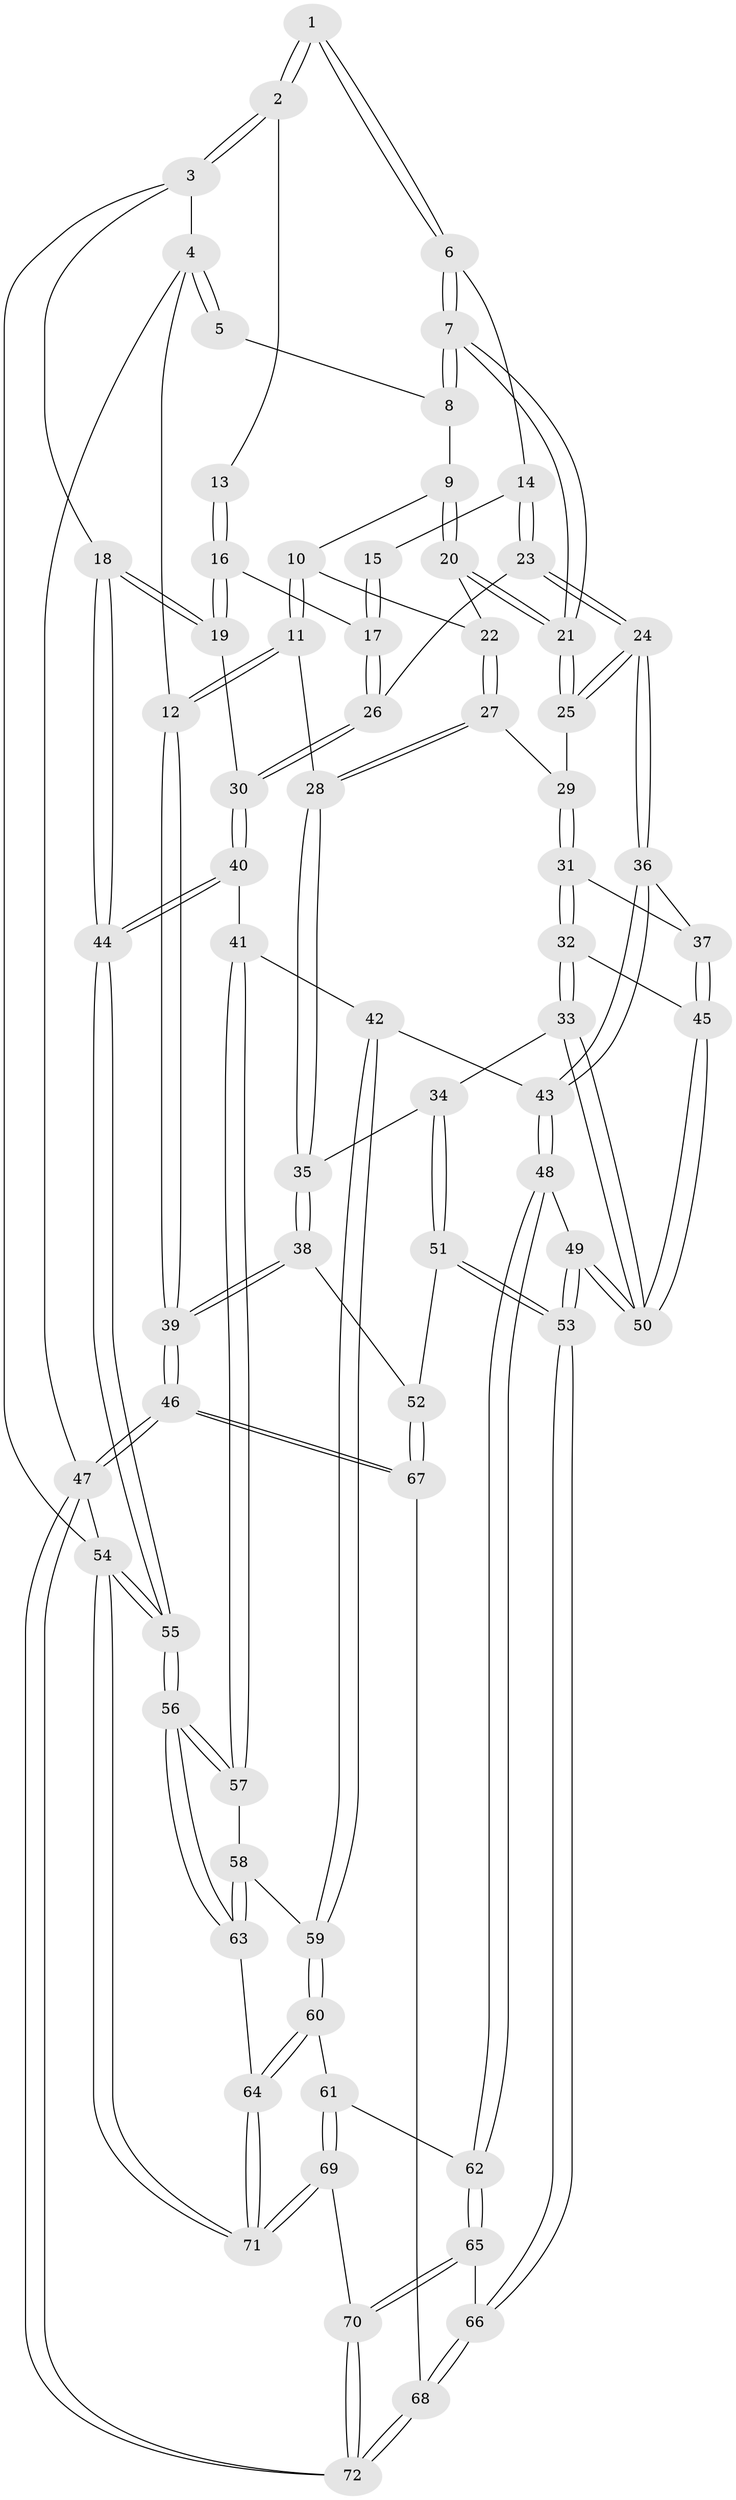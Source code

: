 // Generated by graph-tools (version 1.1) at 2025/03/03/09/25 03:03:24]
// undirected, 72 vertices, 177 edges
graph export_dot {
graph [start="1"]
  node [color=gray90,style=filled];
  1 [pos="+0.5001700313127843+0"];
  2 [pos="+1+0"];
  3 [pos="+1+0"];
  4 [pos="+0+0"];
  5 [pos="+0.063171854664207+0"];
  6 [pos="+0.5208798252285038+0.010495455835160542"];
  7 [pos="+0.39679682278225825+0.17462009680646484"];
  8 [pos="+0.11531400740283326+0"];
  9 [pos="+0.18563680131881902+0.06734185395834602"];
  10 [pos="+0.14963543657595202+0.15091165472401563"];
  11 [pos="+0.03884742495164171+0.27694704535507914"];
  12 [pos="+0+0.176649128277265"];
  13 [pos="+1+0"];
  14 [pos="+0.5662395600062063+0.05147538657971427"];
  15 [pos="+0.7135705960683568+0.07437627174953321"];
  16 [pos="+0.8111685421863576+0.1556967555629065"];
  17 [pos="+0.7982166096163636+0.16281986605966617"];
  18 [pos="+1+0.25172201441603453"];
  19 [pos="+1+0.2548033244737983"];
  20 [pos="+0.2559307919754619+0.14081997017848422"];
  21 [pos="+0.38597603938824865+0.1963424690881839"];
  22 [pos="+0.20419045108027215+0.19949246917520486"];
  23 [pos="+0.6754649760915006+0.31299668531195185"];
  24 [pos="+0.5499649885199431+0.3945335032441467"];
  25 [pos="+0.3864481162596211+0.28618229629171593"];
  26 [pos="+0.7195464773302707+0.3099900668177353"];
  27 [pos="+0.18467211477678264+0.2875320212254602"];
  28 [pos="+0.09451822811418209+0.31489270480149123"];
  29 [pos="+0.3717539864825002+0.2941187663026223"];
  30 [pos="+0.847962768200788+0.39126404221864713"];
  31 [pos="+0.26722853357671766+0.4682879219030074"];
  32 [pos="+0.2159967687635658+0.519559365939489"];
  33 [pos="+0.18334204508728197+0.5368943600569922"];
  34 [pos="+0.17692238284753684+0.5387119106050319"];
  35 [pos="+0.15480177365733525+0.5301253212188304"];
  36 [pos="+0.5467341664644377+0.43821337282271156"];
  37 [pos="+0.4623824039914415+0.4953470295039301"];
  38 [pos="+0+0.613403018417211"];
  39 [pos="+0+0.6117699265009908"];
  40 [pos="+0.844567622540337+0.5384730911855216"];
  41 [pos="+0.8199749701836732+0.5771119243682455"];
  42 [pos="+0.6289451729713399+0.6252038012128168"];
  43 [pos="+0.6289075093219029+0.6252015005723278"];
  44 [pos="+1+0.6030501910306509"];
  45 [pos="+0.40523287296878047+0.560263537188808"];
  46 [pos="+0+0.9658695572845686"];
  47 [pos="+0+1"];
  48 [pos="+0.5629281814468658+0.7111527608280137"];
  49 [pos="+0.41976504288332056+0.7149400433991009"];
  50 [pos="+0.4020484377598722+0.6676160804572899"];
  51 [pos="+0.19491301423217947+0.6245726720567145"];
  52 [pos="+0.10272914187806557+0.7936731115169148"];
  53 [pos="+0.3216992302388244+0.8035562989273995"];
  54 [pos="+1+1"];
  55 [pos="+1+0.9272154274564742"];
  56 [pos="+1+0.866865000330973"];
  57 [pos="+0.881737234096543+0.7124901531194773"];
  58 [pos="+0.8404725922763195+0.7386421345564109"];
  59 [pos="+0.7615650817658308+0.7679961531332257"];
  60 [pos="+0.7395758678899927+0.8570766930004845"];
  61 [pos="+0.5947379438562649+0.8348612531306308"];
  62 [pos="+0.5918260056039346+0.832436675698584"];
  63 [pos="+0.8157906348401373+0.8545217838245848"];
  64 [pos="+0.7524415554775638+0.8716505497749085"];
  65 [pos="+0.49209238450215614+0.9068325195319744"];
  66 [pos="+0.3188509650781882+0.812454290172287"];
  67 [pos="+0.12846548287149157+0.8783291386780465"];
  68 [pos="+0.22200950094839147+0.9326235352262412"];
  69 [pos="+0.6885776779154481+1"];
  70 [pos="+0.44657848274386064+1"];
  71 [pos="+0.8084613723530737+1"];
  72 [pos="+0.2743635667037557+1"];
  1 -- 2;
  1 -- 2;
  1 -- 6;
  1 -- 6;
  2 -- 3;
  2 -- 3;
  2 -- 13;
  3 -- 4;
  3 -- 18;
  3 -- 54;
  4 -- 5;
  4 -- 5;
  4 -- 12;
  4 -- 47;
  5 -- 8;
  6 -- 7;
  6 -- 7;
  6 -- 14;
  7 -- 8;
  7 -- 8;
  7 -- 21;
  7 -- 21;
  8 -- 9;
  9 -- 10;
  9 -- 20;
  9 -- 20;
  10 -- 11;
  10 -- 11;
  10 -- 22;
  11 -- 12;
  11 -- 12;
  11 -- 28;
  12 -- 39;
  12 -- 39;
  13 -- 16;
  13 -- 16;
  14 -- 15;
  14 -- 23;
  14 -- 23;
  15 -- 17;
  15 -- 17;
  16 -- 17;
  16 -- 19;
  16 -- 19;
  17 -- 26;
  17 -- 26;
  18 -- 19;
  18 -- 19;
  18 -- 44;
  18 -- 44;
  19 -- 30;
  20 -- 21;
  20 -- 21;
  20 -- 22;
  21 -- 25;
  21 -- 25;
  22 -- 27;
  22 -- 27;
  23 -- 24;
  23 -- 24;
  23 -- 26;
  24 -- 25;
  24 -- 25;
  24 -- 36;
  24 -- 36;
  25 -- 29;
  26 -- 30;
  26 -- 30;
  27 -- 28;
  27 -- 28;
  27 -- 29;
  28 -- 35;
  28 -- 35;
  29 -- 31;
  29 -- 31;
  30 -- 40;
  30 -- 40;
  31 -- 32;
  31 -- 32;
  31 -- 37;
  32 -- 33;
  32 -- 33;
  32 -- 45;
  33 -- 34;
  33 -- 50;
  33 -- 50;
  34 -- 35;
  34 -- 51;
  34 -- 51;
  35 -- 38;
  35 -- 38;
  36 -- 37;
  36 -- 43;
  36 -- 43;
  37 -- 45;
  37 -- 45;
  38 -- 39;
  38 -- 39;
  38 -- 52;
  39 -- 46;
  39 -- 46;
  40 -- 41;
  40 -- 44;
  40 -- 44;
  41 -- 42;
  41 -- 57;
  41 -- 57;
  42 -- 43;
  42 -- 59;
  42 -- 59;
  43 -- 48;
  43 -- 48;
  44 -- 55;
  44 -- 55;
  45 -- 50;
  45 -- 50;
  46 -- 47;
  46 -- 47;
  46 -- 67;
  46 -- 67;
  47 -- 72;
  47 -- 72;
  47 -- 54;
  48 -- 49;
  48 -- 62;
  48 -- 62;
  49 -- 50;
  49 -- 50;
  49 -- 53;
  49 -- 53;
  51 -- 52;
  51 -- 53;
  51 -- 53;
  52 -- 67;
  52 -- 67;
  53 -- 66;
  53 -- 66;
  54 -- 55;
  54 -- 55;
  54 -- 71;
  54 -- 71;
  55 -- 56;
  55 -- 56;
  56 -- 57;
  56 -- 57;
  56 -- 63;
  56 -- 63;
  57 -- 58;
  58 -- 59;
  58 -- 63;
  58 -- 63;
  59 -- 60;
  59 -- 60;
  60 -- 61;
  60 -- 64;
  60 -- 64;
  61 -- 62;
  61 -- 69;
  61 -- 69;
  62 -- 65;
  62 -- 65;
  63 -- 64;
  64 -- 71;
  64 -- 71;
  65 -- 66;
  65 -- 70;
  65 -- 70;
  66 -- 68;
  66 -- 68;
  67 -- 68;
  68 -- 72;
  68 -- 72;
  69 -- 70;
  69 -- 71;
  69 -- 71;
  70 -- 72;
  70 -- 72;
}
